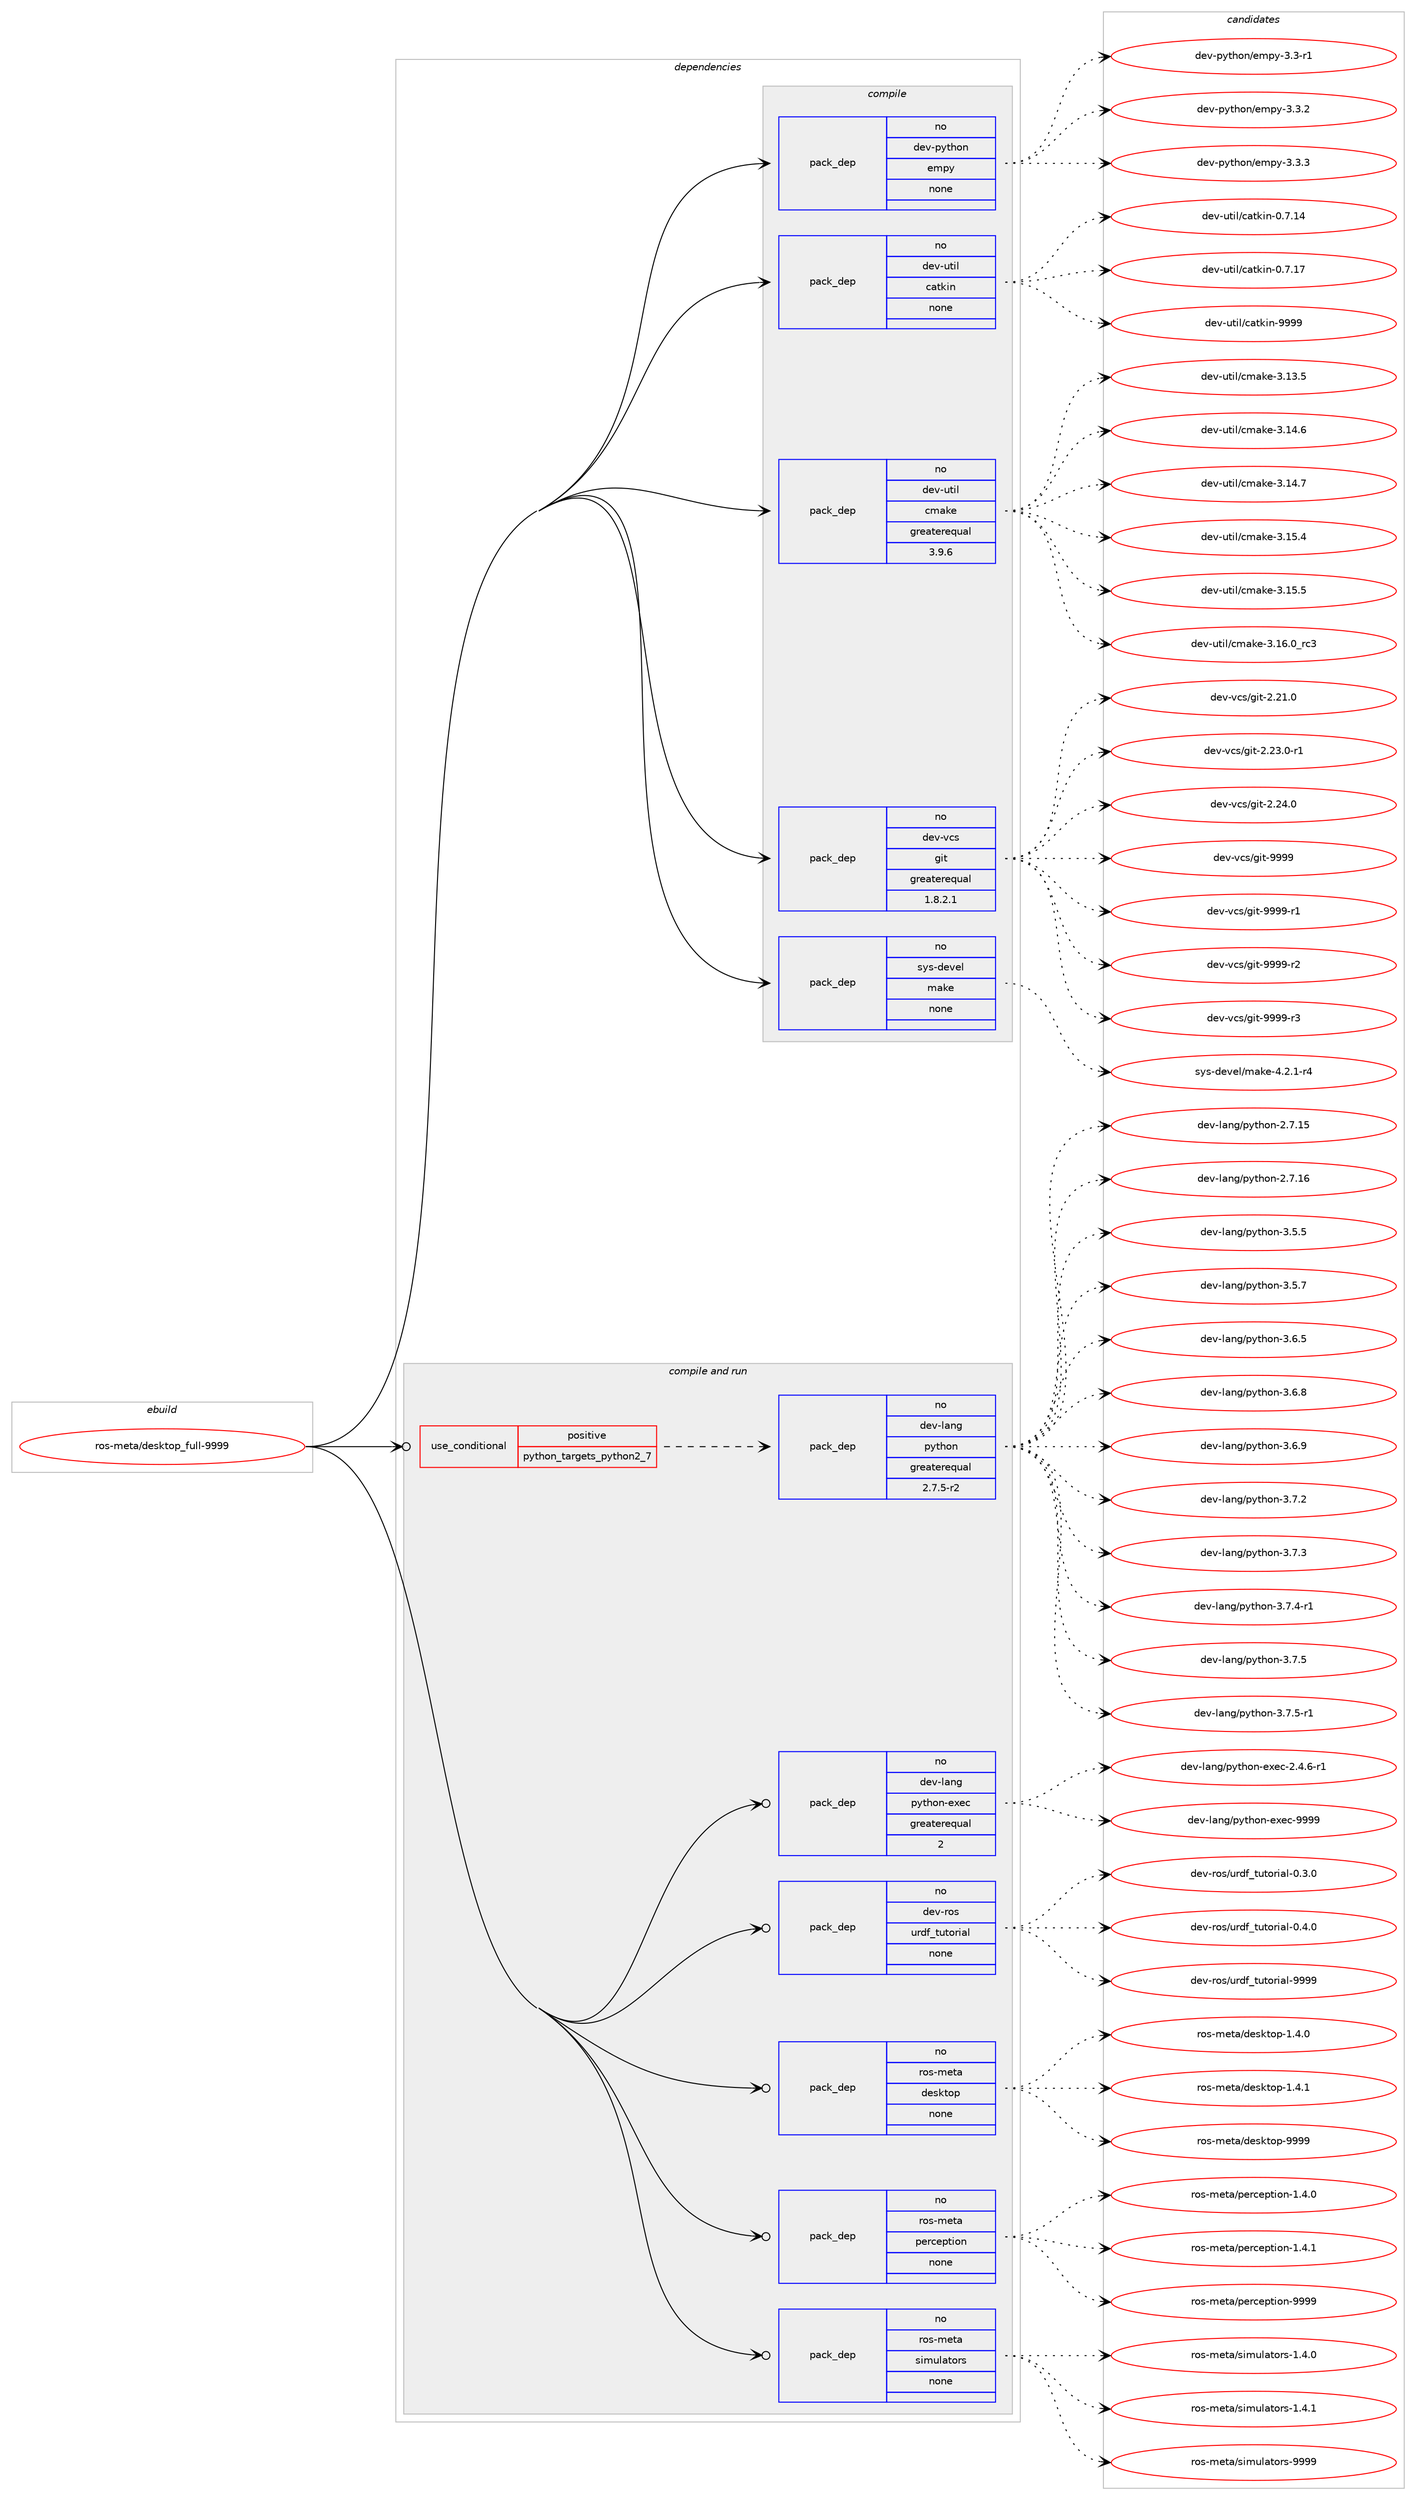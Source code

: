 digraph prolog {

# *************
# Graph options
# *************

newrank=true;
concentrate=true;
compound=true;
graph [rankdir=LR,fontname=Helvetica,fontsize=10,ranksep=1.5];#, ranksep=2.5, nodesep=0.2];
edge  [arrowhead=vee];
node  [fontname=Helvetica,fontsize=10];

# **********
# The ebuild
# **********

subgraph cluster_leftcol {
color=gray;
rank=same;
label=<<i>ebuild</i>>;
id [label="ros-meta/desktop_full-9999", color=red, width=4, href="../ros-meta/desktop_full-9999.svg"];
}

# ****************
# The dependencies
# ****************

subgraph cluster_midcol {
color=gray;
label=<<i>dependencies</i>>;
subgraph cluster_compile {
fillcolor="#eeeeee";
style=filled;
label=<<i>compile</i>>;
subgraph pack625048 {
dependency846303 [label=<<TABLE BORDER="0" CELLBORDER="1" CELLSPACING="0" CELLPADDING="4" WIDTH="220"><TR><TD ROWSPAN="6" CELLPADDING="30">pack_dep</TD></TR><TR><TD WIDTH="110">no</TD></TR><TR><TD>dev-python</TD></TR><TR><TD>empy</TD></TR><TR><TD>none</TD></TR><TR><TD></TD></TR></TABLE>>, shape=none, color=blue];
}
id:e -> dependency846303:w [weight=20,style="solid",arrowhead="vee"];
subgraph pack625049 {
dependency846304 [label=<<TABLE BORDER="0" CELLBORDER="1" CELLSPACING="0" CELLPADDING="4" WIDTH="220"><TR><TD ROWSPAN="6" CELLPADDING="30">pack_dep</TD></TR><TR><TD WIDTH="110">no</TD></TR><TR><TD>dev-util</TD></TR><TR><TD>catkin</TD></TR><TR><TD>none</TD></TR><TR><TD></TD></TR></TABLE>>, shape=none, color=blue];
}
id:e -> dependency846304:w [weight=20,style="solid",arrowhead="vee"];
subgraph pack625050 {
dependency846305 [label=<<TABLE BORDER="0" CELLBORDER="1" CELLSPACING="0" CELLPADDING="4" WIDTH="220"><TR><TD ROWSPAN="6" CELLPADDING="30">pack_dep</TD></TR><TR><TD WIDTH="110">no</TD></TR><TR><TD>dev-util</TD></TR><TR><TD>cmake</TD></TR><TR><TD>greaterequal</TD></TR><TR><TD>3.9.6</TD></TR></TABLE>>, shape=none, color=blue];
}
id:e -> dependency846305:w [weight=20,style="solid",arrowhead="vee"];
subgraph pack625051 {
dependency846306 [label=<<TABLE BORDER="0" CELLBORDER="1" CELLSPACING="0" CELLPADDING="4" WIDTH="220"><TR><TD ROWSPAN="6" CELLPADDING="30">pack_dep</TD></TR><TR><TD WIDTH="110">no</TD></TR><TR><TD>dev-vcs</TD></TR><TR><TD>git</TD></TR><TR><TD>greaterequal</TD></TR><TR><TD>1.8.2.1</TD></TR></TABLE>>, shape=none, color=blue];
}
id:e -> dependency846306:w [weight=20,style="solid",arrowhead="vee"];
subgraph pack625052 {
dependency846307 [label=<<TABLE BORDER="0" CELLBORDER="1" CELLSPACING="0" CELLPADDING="4" WIDTH="220"><TR><TD ROWSPAN="6" CELLPADDING="30">pack_dep</TD></TR><TR><TD WIDTH="110">no</TD></TR><TR><TD>sys-devel</TD></TR><TR><TD>make</TD></TR><TR><TD>none</TD></TR><TR><TD></TD></TR></TABLE>>, shape=none, color=blue];
}
id:e -> dependency846307:w [weight=20,style="solid",arrowhead="vee"];
}
subgraph cluster_compileandrun {
fillcolor="#eeeeee";
style=filled;
label=<<i>compile and run</i>>;
subgraph cond206321 {
dependency846308 [label=<<TABLE BORDER="0" CELLBORDER="1" CELLSPACING="0" CELLPADDING="4"><TR><TD ROWSPAN="3" CELLPADDING="10">use_conditional</TD></TR><TR><TD>positive</TD></TR><TR><TD>python_targets_python2_7</TD></TR></TABLE>>, shape=none, color=red];
subgraph pack625053 {
dependency846309 [label=<<TABLE BORDER="0" CELLBORDER="1" CELLSPACING="0" CELLPADDING="4" WIDTH="220"><TR><TD ROWSPAN="6" CELLPADDING="30">pack_dep</TD></TR><TR><TD WIDTH="110">no</TD></TR><TR><TD>dev-lang</TD></TR><TR><TD>python</TD></TR><TR><TD>greaterequal</TD></TR><TR><TD>2.7.5-r2</TD></TR></TABLE>>, shape=none, color=blue];
}
dependency846308:e -> dependency846309:w [weight=20,style="dashed",arrowhead="vee"];
}
id:e -> dependency846308:w [weight=20,style="solid",arrowhead="odotvee"];
subgraph pack625054 {
dependency846310 [label=<<TABLE BORDER="0" CELLBORDER="1" CELLSPACING="0" CELLPADDING="4" WIDTH="220"><TR><TD ROWSPAN="6" CELLPADDING="30">pack_dep</TD></TR><TR><TD WIDTH="110">no</TD></TR><TR><TD>dev-lang</TD></TR><TR><TD>python-exec</TD></TR><TR><TD>greaterequal</TD></TR><TR><TD>2</TD></TR></TABLE>>, shape=none, color=blue];
}
id:e -> dependency846310:w [weight=20,style="solid",arrowhead="odotvee"];
subgraph pack625055 {
dependency846311 [label=<<TABLE BORDER="0" CELLBORDER="1" CELLSPACING="0" CELLPADDING="4" WIDTH="220"><TR><TD ROWSPAN="6" CELLPADDING="30">pack_dep</TD></TR><TR><TD WIDTH="110">no</TD></TR><TR><TD>dev-ros</TD></TR><TR><TD>urdf_tutorial</TD></TR><TR><TD>none</TD></TR><TR><TD></TD></TR></TABLE>>, shape=none, color=blue];
}
id:e -> dependency846311:w [weight=20,style="solid",arrowhead="odotvee"];
subgraph pack625056 {
dependency846312 [label=<<TABLE BORDER="0" CELLBORDER="1" CELLSPACING="0" CELLPADDING="4" WIDTH="220"><TR><TD ROWSPAN="6" CELLPADDING="30">pack_dep</TD></TR><TR><TD WIDTH="110">no</TD></TR><TR><TD>ros-meta</TD></TR><TR><TD>desktop</TD></TR><TR><TD>none</TD></TR><TR><TD></TD></TR></TABLE>>, shape=none, color=blue];
}
id:e -> dependency846312:w [weight=20,style="solid",arrowhead="odotvee"];
subgraph pack625057 {
dependency846313 [label=<<TABLE BORDER="0" CELLBORDER="1" CELLSPACING="0" CELLPADDING="4" WIDTH="220"><TR><TD ROWSPAN="6" CELLPADDING="30">pack_dep</TD></TR><TR><TD WIDTH="110">no</TD></TR><TR><TD>ros-meta</TD></TR><TR><TD>perception</TD></TR><TR><TD>none</TD></TR><TR><TD></TD></TR></TABLE>>, shape=none, color=blue];
}
id:e -> dependency846313:w [weight=20,style="solid",arrowhead="odotvee"];
subgraph pack625058 {
dependency846314 [label=<<TABLE BORDER="0" CELLBORDER="1" CELLSPACING="0" CELLPADDING="4" WIDTH="220"><TR><TD ROWSPAN="6" CELLPADDING="30">pack_dep</TD></TR><TR><TD WIDTH="110">no</TD></TR><TR><TD>ros-meta</TD></TR><TR><TD>simulators</TD></TR><TR><TD>none</TD></TR><TR><TD></TD></TR></TABLE>>, shape=none, color=blue];
}
id:e -> dependency846314:w [weight=20,style="solid",arrowhead="odotvee"];
}
subgraph cluster_run {
fillcolor="#eeeeee";
style=filled;
label=<<i>run</i>>;
}
}

# **************
# The candidates
# **************

subgraph cluster_choices {
rank=same;
color=gray;
label=<<i>candidates</i>>;

subgraph choice625048 {
color=black;
nodesep=1;
choice1001011184511212111610411111047101109112121455146514511449 [label="dev-python/empy-3.3-r1", color=red, width=4,href="../dev-python/empy-3.3-r1.svg"];
choice1001011184511212111610411111047101109112121455146514650 [label="dev-python/empy-3.3.2", color=red, width=4,href="../dev-python/empy-3.3.2.svg"];
choice1001011184511212111610411111047101109112121455146514651 [label="dev-python/empy-3.3.3", color=red, width=4,href="../dev-python/empy-3.3.3.svg"];
dependency846303:e -> choice1001011184511212111610411111047101109112121455146514511449:w [style=dotted,weight="100"];
dependency846303:e -> choice1001011184511212111610411111047101109112121455146514650:w [style=dotted,weight="100"];
dependency846303:e -> choice1001011184511212111610411111047101109112121455146514651:w [style=dotted,weight="100"];
}
subgraph choice625049 {
color=black;
nodesep=1;
choice1001011184511711610510847999711610710511045484655464952 [label="dev-util/catkin-0.7.14", color=red, width=4,href="../dev-util/catkin-0.7.14.svg"];
choice1001011184511711610510847999711610710511045484655464955 [label="dev-util/catkin-0.7.17", color=red, width=4,href="../dev-util/catkin-0.7.17.svg"];
choice100101118451171161051084799971161071051104557575757 [label="dev-util/catkin-9999", color=red, width=4,href="../dev-util/catkin-9999.svg"];
dependency846304:e -> choice1001011184511711610510847999711610710511045484655464952:w [style=dotted,weight="100"];
dependency846304:e -> choice1001011184511711610510847999711610710511045484655464955:w [style=dotted,weight="100"];
dependency846304:e -> choice100101118451171161051084799971161071051104557575757:w [style=dotted,weight="100"];
}
subgraph choice625050 {
color=black;
nodesep=1;
choice1001011184511711610510847991099710710145514649514653 [label="dev-util/cmake-3.13.5", color=red, width=4,href="../dev-util/cmake-3.13.5.svg"];
choice1001011184511711610510847991099710710145514649524654 [label="dev-util/cmake-3.14.6", color=red, width=4,href="../dev-util/cmake-3.14.6.svg"];
choice1001011184511711610510847991099710710145514649524655 [label="dev-util/cmake-3.14.7", color=red, width=4,href="../dev-util/cmake-3.14.7.svg"];
choice1001011184511711610510847991099710710145514649534652 [label="dev-util/cmake-3.15.4", color=red, width=4,href="../dev-util/cmake-3.15.4.svg"];
choice1001011184511711610510847991099710710145514649534653 [label="dev-util/cmake-3.15.5", color=red, width=4,href="../dev-util/cmake-3.15.5.svg"];
choice1001011184511711610510847991099710710145514649544648951149951 [label="dev-util/cmake-3.16.0_rc3", color=red, width=4,href="../dev-util/cmake-3.16.0_rc3.svg"];
dependency846305:e -> choice1001011184511711610510847991099710710145514649514653:w [style=dotted,weight="100"];
dependency846305:e -> choice1001011184511711610510847991099710710145514649524654:w [style=dotted,weight="100"];
dependency846305:e -> choice1001011184511711610510847991099710710145514649524655:w [style=dotted,weight="100"];
dependency846305:e -> choice1001011184511711610510847991099710710145514649534652:w [style=dotted,weight="100"];
dependency846305:e -> choice1001011184511711610510847991099710710145514649534653:w [style=dotted,weight="100"];
dependency846305:e -> choice1001011184511711610510847991099710710145514649544648951149951:w [style=dotted,weight="100"];
}
subgraph choice625051 {
color=black;
nodesep=1;
choice10010111845118991154710310511645504650494648 [label="dev-vcs/git-2.21.0", color=red, width=4,href="../dev-vcs/git-2.21.0.svg"];
choice100101118451189911547103105116455046505146484511449 [label="dev-vcs/git-2.23.0-r1", color=red, width=4,href="../dev-vcs/git-2.23.0-r1.svg"];
choice10010111845118991154710310511645504650524648 [label="dev-vcs/git-2.24.0", color=red, width=4,href="../dev-vcs/git-2.24.0.svg"];
choice1001011184511899115471031051164557575757 [label="dev-vcs/git-9999", color=red, width=4,href="../dev-vcs/git-9999.svg"];
choice10010111845118991154710310511645575757574511449 [label="dev-vcs/git-9999-r1", color=red, width=4,href="../dev-vcs/git-9999-r1.svg"];
choice10010111845118991154710310511645575757574511450 [label="dev-vcs/git-9999-r2", color=red, width=4,href="../dev-vcs/git-9999-r2.svg"];
choice10010111845118991154710310511645575757574511451 [label="dev-vcs/git-9999-r3", color=red, width=4,href="../dev-vcs/git-9999-r3.svg"];
dependency846306:e -> choice10010111845118991154710310511645504650494648:w [style=dotted,weight="100"];
dependency846306:e -> choice100101118451189911547103105116455046505146484511449:w [style=dotted,weight="100"];
dependency846306:e -> choice10010111845118991154710310511645504650524648:w [style=dotted,weight="100"];
dependency846306:e -> choice1001011184511899115471031051164557575757:w [style=dotted,weight="100"];
dependency846306:e -> choice10010111845118991154710310511645575757574511449:w [style=dotted,weight="100"];
dependency846306:e -> choice10010111845118991154710310511645575757574511450:w [style=dotted,weight="100"];
dependency846306:e -> choice10010111845118991154710310511645575757574511451:w [style=dotted,weight="100"];
}
subgraph choice625052 {
color=black;
nodesep=1;
choice1151211154510010111810110847109971071014552465046494511452 [label="sys-devel/make-4.2.1-r4", color=red, width=4,href="../sys-devel/make-4.2.1-r4.svg"];
dependency846307:e -> choice1151211154510010111810110847109971071014552465046494511452:w [style=dotted,weight="100"];
}
subgraph choice625053 {
color=black;
nodesep=1;
choice10010111845108971101034711212111610411111045504655464953 [label="dev-lang/python-2.7.15", color=red, width=4,href="../dev-lang/python-2.7.15.svg"];
choice10010111845108971101034711212111610411111045504655464954 [label="dev-lang/python-2.7.16", color=red, width=4,href="../dev-lang/python-2.7.16.svg"];
choice100101118451089711010347112121116104111110455146534653 [label="dev-lang/python-3.5.5", color=red, width=4,href="../dev-lang/python-3.5.5.svg"];
choice100101118451089711010347112121116104111110455146534655 [label="dev-lang/python-3.5.7", color=red, width=4,href="../dev-lang/python-3.5.7.svg"];
choice100101118451089711010347112121116104111110455146544653 [label="dev-lang/python-3.6.5", color=red, width=4,href="../dev-lang/python-3.6.5.svg"];
choice100101118451089711010347112121116104111110455146544656 [label="dev-lang/python-3.6.8", color=red, width=4,href="../dev-lang/python-3.6.8.svg"];
choice100101118451089711010347112121116104111110455146544657 [label="dev-lang/python-3.6.9", color=red, width=4,href="../dev-lang/python-3.6.9.svg"];
choice100101118451089711010347112121116104111110455146554650 [label="dev-lang/python-3.7.2", color=red, width=4,href="../dev-lang/python-3.7.2.svg"];
choice100101118451089711010347112121116104111110455146554651 [label="dev-lang/python-3.7.3", color=red, width=4,href="../dev-lang/python-3.7.3.svg"];
choice1001011184510897110103471121211161041111104551465546524511449 [label="dev-lang/python-3.7.4-r1", color=red, width=4,href="../dev-lang/python-3.7.4-r1.svg"];
choice100101118451089711010347112121116104111110455146554653 [label="dev-lang/python-3.7.5", color=red, width=4,href="../dev-lang/python-3.7.5.svg"];
choice1001011184510897110103471121211161041111104551465546534511449 [label="dev-lang/python-3.7.5-r1", color=red, width=4,href="../dev-lang/python-3.7.5-r1.svg"];
dependency846309:e -> choice10010111845108971101034711212111610411111045504655464953:w [style=dotted,weight="100"];
dependency846309:e -> choice10010111845108971101034711212111610411111045504655464954:w [style=dotted,weight="100"];
dependency846309:e -> choice100101118451089711010347112121116104111110455146534653:w [style=dotted,weight="100"];
dependency846309:e -> choice100101118451089711010347112121116104111110455146534655:w [style=dotted,weight="100"];
dependency846309:e -> choice100101118451089711010347112121116104111110455146544653:w [style=dotted,weight="100"];
dependency846309:e -> choice100101118451089711010347112121116104111110455146544656:w [style=dotted,weight="100"];
dependency846309:e -> choice100101118451089711010347112121116104111110455146544657:w [style=dotted,weight="100"];
dependency846309:e -> choice100101118451089711010347112121116104111110455146554650:w [style=dotted,weight="100"];
dependency846309:e -> choice100101118451089711010347112121116104111110455146554651:w [style=dotted,weight="100"];
dependency846309:e -> choice1001011184510897110103471121211161041111104551465546524511449:w [style=dotted,weight="100"];
dependency846309:e -> choice100101118451089711010347112121116104111110455146554653:w [style=dotted,weight="100"];
dependency846309:e -> choice1001011184510897110103471121211161041111104551465546534511449:w [style=dotted,weight="100"];
}
subgraph choice625054 {
color=black;
nodesep=1;
choice10010111845108971101034711212111610411111045101120101994550465246544511449 [label="dev-lang/python-exec-2.4.6-r1", color=red, width=4,href="../dev-lang/python-exec-2.4.6-r1.svg"];
choice10010111845108971101034711212111610411111045101120101994557575757 [label="dev-lang/python-exec-9999", color=red, width=4,href="../dev-lang/python-exec-9999.svg"];
dependency846310:e -> choice10010111845108971101034711212111610411111045101120101994550465246544511449:w [style=dotted,weight="100"];
dependency846310:e -> choice10010111845108971101034711212111610411111045101120101994557575757:w [style=dotted,weight="100"];
}
subgraph choice625055 {
color=black;
nodesep=1;
choice10010111845114111115471171141001029511611711611111410597108454846514648 [label="dev-ros/urdf_tutorial-0.3.0", color=red, width=4,href="../dev-ros/urdf_tutorial-0.3.0.svg"];
choice10010111845114111115471171141001029511611711611111410597108454846524648 [label="dev-ros/urdf_tutorial-0.4.0", color=red, width=4,href="../dev-ros/urdf_tutorial-0.4.0.svg"];
choice100101118451141111154711711410010295116117116111114105971084557575757 [label="dev-ros/urdf_tutorial-9999", color=red, width=4,href="../dev-ros/urdf_tutorial-9999.svg"];
dependency846311:e -> choice10010111845114111115471171141001029511611711611111410597108454846514648:w [style=dotted,weight="100"];
dependency846311:e -> choice10010111845114111115471171141001029511611711611111410597108454846524648:w [style=dotted,weight="100"];
dependency846311:e -> choice100101118451141111154711711410010295116117116111114105971084557575757:w [style=dotted,weight="100"];
}
subgraph choice625056 {
color=black;
nodesep=1;
choice114111115451091011169747100101115107116111112454946524648 [label="ros-meta/desktop-1.4.0", color=red, width=4,href="../ros-meta/desktop-1.4.0.svg"];
choice114111115451091011169747100101115107116111112454946524649 [label="ros-meta/desktop-1.4.1", color=red, width=4,href="../ros-meta/desktop-1.4.1.svg"];
choice1141111154510910111697471001011151071161111124557575757 [label="ros-meta/desktop-9999", color=red, width=4,href="../ros-meta/desktop-9999.svg"];
dependency846312:e -> choice114111115451091011169747100101115107116111112454946524648:w [style=dotted,weight="100"];
dependency846312:e -> choice114111115451091011169747100101115107116111112454946524649:w [style=dotted,weight="100"];
dependency846312:e -> choice1141111154510910111697471001011151071161111124557575757:w [style=dotted,weight="100"];
}
subgraph choice625057 {
color=black;
nodesep=1;
choice11411111545109101116974711210111499101112116105111110454946524648 [label="ros-meta/perception-1.4.0", color=red, width=4,href="../ros-meta/perception-1.4.0.svg"];
choice11411111545109101116974711210111499101112116105111110454946524649 [label="ros-meta/perception-1.4.1", color=red, width=4,href="../ros-meta/perception-1.4.1.svg"];
choice114111115451091011169747112101114991011121161051111104557575757 [label="ros-meta/perception-9999", color=red, width=4,href="../ros-meta/perception-9999.svg"];
dependency846313:e -> choice11411111545109101116974711210111499101112116105111110454946524648:w [style=dotted,weight="100"];
dependency846313:e -> choice11411111545109101116974711210111499101112116105111110454946524649:w [style=dotted,weight="100"];
dependency846313:e -> choice114111115451091011169747112101114991011121161051111104557575757:w [style=dotted,weight="100"];
}
subgraph choice625058 {
color=black;
nodesep=1;
choice11411111545109101116974711510510911710897116111114115454946524648 [label="ros-meta/simulators-1.4.0", color=red, width=4,href="../ros-meta/simulators-1.4.0.svg"];
choice11411111545109101116974711510510911710897116111114115454946524649 [label="ros-meta/simulators-1.4.1", color=red, width=4,href="../ros-meta/simulators-1.4.1.svg"];
choice114111115451091011169747115105109117108971161111141154557575757 [label="ros-meta/simulators-9999", color=red, width=4,href="../ros-meta/simulators-9999.svg"];
dependency846314:e -> choice11411111545109101116974711510510911710897116111114115454946524648:w [style=dotted,weight="100"];
dependency846314:e -> choice11411111545109101116974711510510911710897116111114115454946524649:w [style=dotted,weight="100"];
dependency846314:e -> choice114111115451091011169747115105109117108971161111141154557575757:w [style=dotted,weight="100"];
}
}

}
